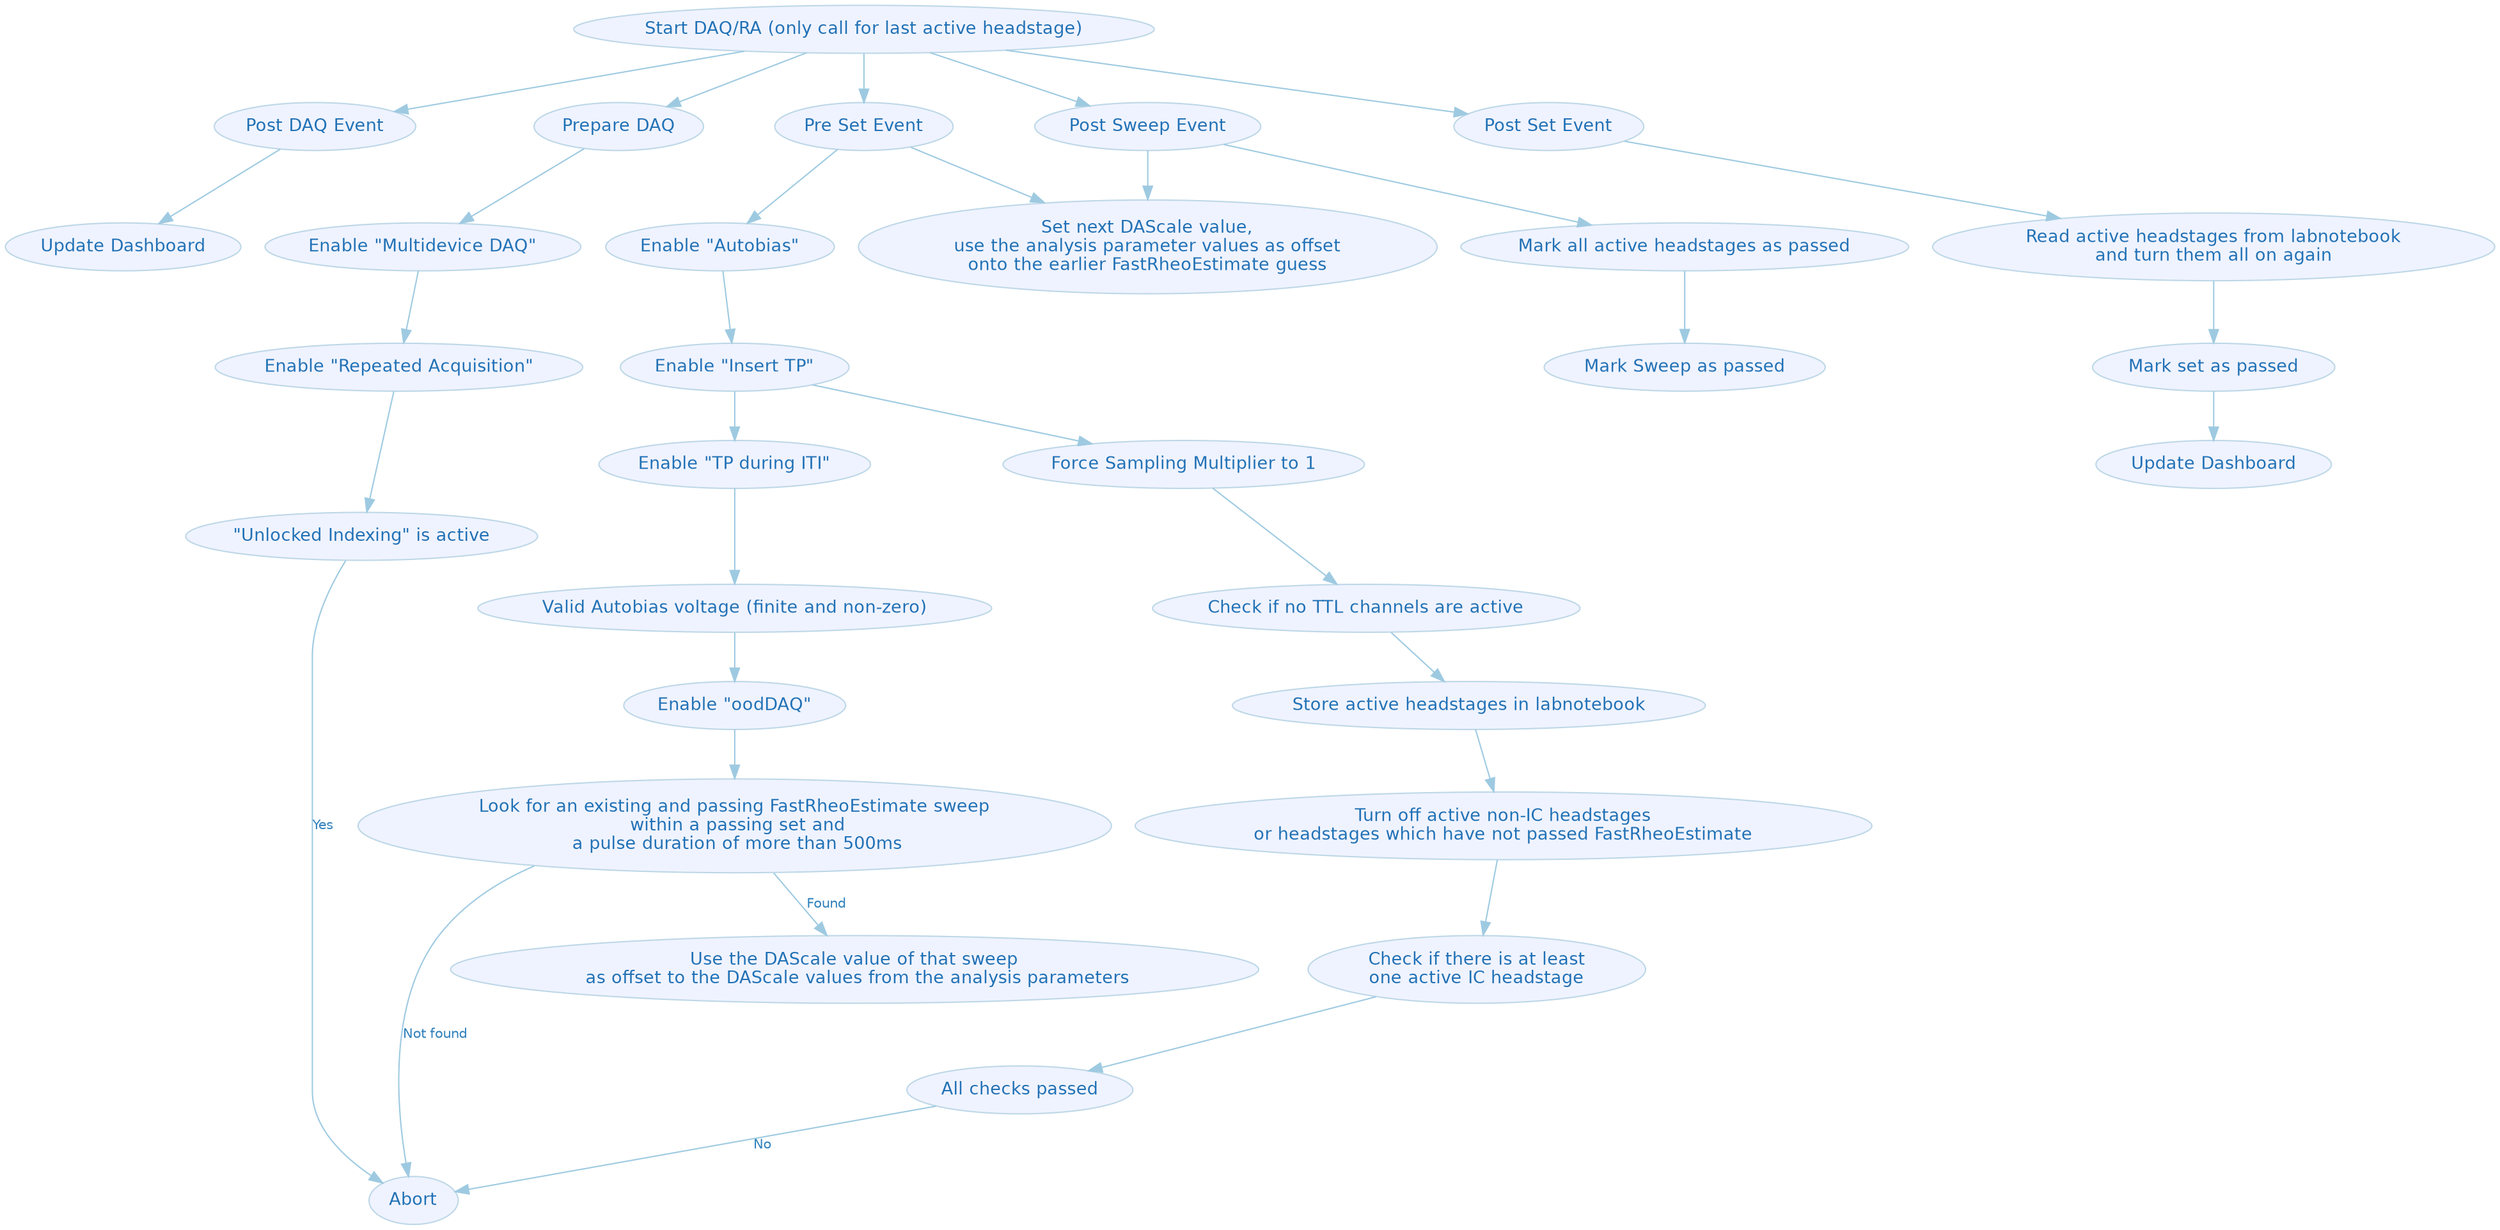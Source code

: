 digraph G {
	graph [center=true,
		color=white,
		compound=true,
		fontcolor=black,
		fontname=Helvetica,
		fontsize=14,
		penwidth=0.1,
		ratio="0,01"
	];
	node [color="#bdd7e7",
		fillcolor="#eff3ff",
		fontcolor="#2171b5",
		fontname=Helvetica,
		fontsize=13,
		label="\N",
		shape=ellipse,
		style=filled
	];
	edge [color="#9ecae1",
		fontcolor="#3182bd",
		fontname=Helvetica,
		fontsize=10,
		style=solid
	];
	"Start DAQ/RA (only call for last active headstage)" -> "Post DAQ Event";
	"Start DAQ/RA (only call for last active headstage)" -> "Prepare DAQ";
	"Start DAQ/RA (only call for last active headstage)" -> "Pre Set Event";
	"Start DAQ/RA (only call for last active headstage)" -> "Post Sweep Event";
	"Start DAQ/RA (only call for last active headstage)" -> "Post Set Event";
	n38	 [label="Update Dashboard"];
	"Post DAQ Event" -> n38;
	"Prepare DAQ" -> "Enable \"Multidevice DAQ\"";
	"Pre Set Event" -> "Enable \"Autobias\"";
	"Pre Set Event" -> "Set next DAScale value,\nuse the analysis parameter values as offset\nonto the earlier FastRheoEstimate guess";
	"Post Sweep Event" -> "Set next DAScale value,\nuse the analysis parameter values as offset\nonto the earlier FastRheoEstimate guess";
	"Post Sweep Event" -> "Mark all active headstages as passed";
	"Post Set Event" -> "Read active headstages from labnotebook\nand turn them all on again";
	"Enable \"Multidevice DAQ\"" -> "Enable \"Repeated Acquisition\"";
	"Enable \"Autobias\"" -> "Enable \"Insert TP\"";
	"Mark all active headstages as passed" -> "Mark Sweep as passed";
	"Read active headstages from labnotebook\nand turn them all on again" -> "Mark set as passed";
	n29	 [label="\"Unlocked Indexing\" is active"];
	"Enable \"Repeated Acquisition\"" -> n29;
	"Enable \"Insert TP\"" -> "Enable \"TP during ITI\"";
	"Enable \"Insert TP\"" -> "Force Sampling Multiplier to 1";
	"Mark set as passed" -> "Update Dashboard";
	n29 -> Abort	 [label=Yes];
	"Enable \"TP during ITI\"" -> "Valid Autobias voltage (finite and non-zero)";
	"Force Sampling Multiplier to 1" -> "Check if no TTL channels are active";
	"Enable \"dDAQ\""	 [label="Enable \"oodDAQ\""];
	"Valid Autobias voltage (finite and non-zero)" -> "Enable \"dDAQ\"";
	"Check if no TTL channels are active" -> "Store active headstages in labnotebook";
	"Enable \"dDAQ\"" -> "Look for an existing and passing FastRheoEstimate sweep\n within a passing set and\n a pulse duration of more than 500ms";
	"Store active headstages in labnotebook" -> "Turn off active non-IC headstages\nor headstages which have not passed FastRheoEstimate";
	"Look for an existing and passing FastRheoEstimate sweep\n within a passing set and\n a pulse duration of more than 500ms" -> Abort	 [label="Not found"];
	"Look for an existing and passing FastRheoEstimate sweep\n within a passing set and\n a pulse duration of more than 500ms" -> "Use the DAScale value of that sweep\n as offset to the DAScale values from the analysis parameters"	 [label=Found];
	"Turn off active non-IC headstages\nor headstages which have not passed FastRheoEstimate" -> "Check if there is at least\none active IC headstage";
	"Check if there is at least\none active IC headstage" -> "All checks passed";
	"All checks passed" -> Abort	 [label=No];
}
